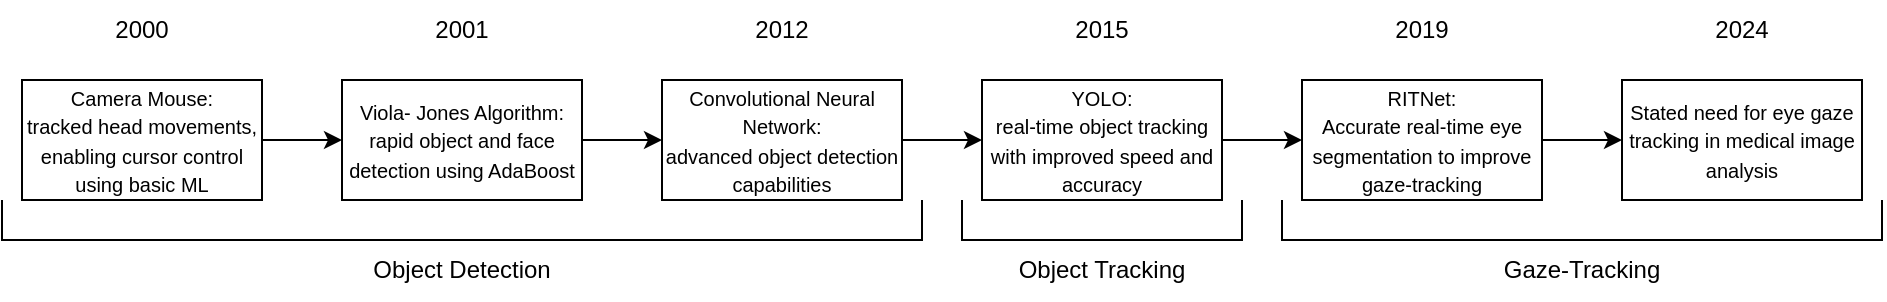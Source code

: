 <mxfile version="26.0.10">
  <diagram name="Page-1" id="5RGUawbXanR6ZBFZcBWX">
    <mxGraphModel dx="1434" dy="772" grid="1" gridSize="10" guides="1" tooltips="1" connect="1" arrows="1" fold="1" page="1" pageScale="1" pageWidth="850" pageHeight="1100" math="0" shadow="0">
      <root>
        <mxCell id="0" />
        <mxCell id="1" parent="0" />
        <mxCell id="L38EJWv5b2GfIxvudirP-3" value="" style="edgeStyle=orthogonalEdgeStyle;rounded=0;orthogonalLoop=1;jettySize=auto;html=1;" edge="1" parent="1" source="L38EJWv5b2GfIxvudirP-1" target="L38EJWv5b2GfIxvudirP-2">
          <mxGeometry relative="1" as="geometry" />
        </mxCell>
        <mxCell id="L38EJWv5b2GfIxvudirP-1" value="&lt;font style=&quot;font-size: 10px;&quot;&gt;Viola- Jones Algorithm:&lt;/font&gt;&lt;div&gt;&lt;font style=&quot;font-size: 10px;&quot;&gt;rapid object and face detection using AdaBoost&lt;/font&gt;&lt;/div&gt;" style="rounded=0;whiteSpace=wrap;html=1;" vertex="1" parent="1">
          <mxGeometry x="200" y="370" width="120" height="60" as="geometry" />
        </mxCell>
        <mxCell id="L38EJWv5b2GfIxvudirP-7" value="" style="edgeStyle=orthogonalEdgeStyle;rounded=0;orthogonalLoop=1;jettySize=auto;html=1;" edge="1" parent="1" source="L38EJWv5b2GfIxvudirP-2" target="L38EJWv5b2GfIxvudirP-6">
          <mxGeometry relative="1" as="geometry" />
        </mxCell>
        <mxCell id="L38EJWv5b2GfIxvudirP-2" value="&lt;font style=&quot;font-size: 10px;&quot;&gt;Convolutional Neural Network:&lt;/font&gt;&lt;div&gt;&lt;font style=&quot;font-size: 10px;&quot;&gt;advanced object detection capabilities&lt;/font&gt;&lt;/div&gt;" style="whiteSpace=wrap;html=1;rounded=0;" vertex="1" parent="1">
          <mxGeometry x="360" y="370" width="120" height="60" as="geometry" />
        </mxCell>
        <mxCell id="L38EJWv5b2GfIxvudirP-4" value="2001" style="text;html=1;align=center;verticalAlign=middle;whiteSpace=wrap;rounded=0;" vertex="1" parent="1">
          <mxGeometry x="230" y="330" width="60" height="30" as="geometry" />
        </mxCell>
        <mxCell id="L38EJWv5b2GfIxvudirP-5" value="2012" style="text;html=1;align=center;verticalAlign=middle;whiteSpace=wrap;rounded=0;" vertex="1" parent="1">
          <mxGeometry x="390" y="330" width="60" height="30" as="geometry" />
        </mxCell>
        <mxCell id="L38EJWv5b2GfIxvudirP-10" value="" style="edgeStyle=orthogonalEdgeStyle;rounded=0;orthogonalLoop=1;jettySize=auto;html=1;" edge="1" parent="1" source="L38EJWv5b2GfIxvudirP-6" target="L38EJWv5b2GfIxvudirP-9">
          <mxGeometry relative="1" as="geometry" />
        </mxCell>
        <mxCell id="L38EJWv5b2GfIxvudirP-6" value="&lt;font style=&quot;font-size: 10px;&quot;&gt;YOLO:&lt;/font&gt;&lt;div&gt;&lt;font style=&quot;font-size: 10px;&quot;&gt;real-time object tracking with improved speed and accuracy&lt;/font&gt;&lt;/div&gt;" style="whiteSpace=wrap;html=1;rounded=0;" vertex="1" parent="1">
          <mxGeometry x="520" y="370" width="120" height="60" as="geometry" />
        </mxCell>
        <mxCell id="L38EJWv5b2GfIxvudirP-8" value="2015" style="text;html=1;align=center;verticalAlign=middle;whiteSpace=wrap;rounded=0;" vertex="1" parent="1">
          <mxGeometry x="550" y="330" width="60" height="30" as="geometry" />
        </mxCell>
        <mxCell id="L38EJWv5b2GfIxvudirP-18" value="" style="edgeStyle=orthogonalEdgeStyle;rounded=0;orthogonalLoop=1;jettySize=auto;html=1;" edge="1" parent="1" source="L38EJWv5b2GfIxvudirP-9" target="L38EJWv5b2GfIxvudirP-17">
          <mxGeometry relative="1" as="geometry" />
        </mxCell>
        <mxCell id="L38EJWv5b2GfIxvudirP-9" value="&lt;font style=&quot;font-size: 10px;&quot;&gt;RITNet:&lt;/font&gt;&lt;div&gt;&lt;font style=&quot;font-size: 10px;&quot;&gt;Accurate real-time eye segmentation to improve gaze-tracking&lt;/font&gt;&lt;/div&gt;" style="whiteSpace=wrap;html=1;rounded=0;" vertex="1" parent="1">
          <mxGeometry x="680" y="370" width="120" height="60" as="geometry" />
        </mxCell>
        <mxCell id="L38EJWv5b2GfIxvudirP-11" value="2019" style="text;html=1;align=center;verticalAlign=middle;whiteSpace=wrap;rounded=0;" vertex="1" parent="1">
          <mxGeometry x="710" y="330" width="60" height="30" as="geometry" />
        </mxCell>
        <mxCell id="L38EJWv5b2GfIxvudirP-12" value="&lt;font style=&quot;font-size: 10px;&quot;&gt;Camera Mouse:&lt;/font&gt;&lt;div&gt;&lt;font style=&quot;font-size: 10px;&quot;&gt;tracked head movements, enabling cursor control using basic ML&lt;/font&gt;&lt;/div&gt;" style="whiteSpace=wrap;html=1;rounded=0;" vertex="1" parent="1">
          <mxGeometry x="40" y="370" width="120" height="60" as="geometry" />
        </mxCell>
        <mxCell id="L38EJWv5b2GfIxvudirP-14" value="" style="endArrow=classic;html=1;rounded=0;entryX=0;entryY=0.5;entryDx=0;entryDy=0;" edge="1" parent="1" target="L38EJWv5b2GfIxvudirP-1">
          <mxGeometry width="50" height="50" relative="1" as="geometry">
            <mxPoint x="160" y="400" as="sourcePoint" />
            <mxPoint x="210" y="350" as="targetPoint" />
          </mxGeometry>
        </mxCell>
        <mxCell id="L38EJWv5b2GfIxvudirP-15" value="2000" style="text;html=1;align=center;verticalAlign=middle;whiteSpace=wrap;rounded=0;" vertex="1" parent="1">
          <mxGeometry x="70" y="330" width="60" height="30" as="geometry" />
        </mxCell>
        <mxCell id="L38EJWv5b2GfIxvudirP-17" value="&lt;font style=&quot;font-size: 10px;&quot;&gt;Stated need for eye gaze tracking in medical image analysis&lt;/font&gt;" style="whiteSpace=wrap;html=1;rounded=0;" vertex="1" parent="1">
          <mxGeometry x="840" y="370" width="120" height="60" as="geometry" />
        </mxCell>
        <mxCell id="L38EJWv5b2GfIxvudirP-19" value="2024" style="text;html=1;align=center;verticalAlign=middle;whiteSpace=wrap;rounded=0;" vertex="1" parent="1">
          <mxGeometry x="870" y="330" width="60" height="30" as="geometry" />
        </mxCell>
        <mxCell id="L38EJWv5b2GfIxvudirP-21" value="" style="endArrow=none;html=1;rounded=0;" edge="1" parent="1">
          <mxGeometry width="50" height="50" relative="1" as="geometry">
            <mxPoint x="30" y="430" as="sourcePoint" />
            <mxPoint x="490" y="430" as="targetPoint" />
            <Array as="points">
              <mxPoint x="30" y="450" />
              <mxPoint x="490" y="450" />
            </Array>
          </mxGeometry>
        </mxCell>
        <mxCell id="L38EJWv5b2GfIxvudirP-22" value="Object Detection" style="text;html=1;align=center;verticalAlign=middle;whiteSpace=wrap;rounded=0;" vertex="1" parent="1">
          <mxGeometry x="195" y="450" width="130" height="30" as="geometry" />
        </mxCell>
        <mxCell id="L38EJWv5b2GfIxvudirP-23" value="" style="endArrow=none;html=1;rounded=0;" edge="1" parent="1">
          <mxGeometry width="50" height="50" relative="1" as="geometry">
            <mxPoint x="510" y="430" as="sourcePoint" />
            <mxPoint x="650" y="430" as="targetPoint" />
            <Array as="points">
              <mxPoint x="510" y="450" />
              <mxPoint x="650" y="450" />
            </Array>
          </mxGeometry>
        </mxCell>
        <mxCell id="L38EJWv5b2GfIxvudirP-24" value="Object Tracking" style="text;html=1;align=center;verticalAlign=middle;whiteSpace=wrap;rounded=0;" vertex="1" parent="1">
          <mxGeometry x="525" y="450" width="110" height="30" as="geometry" />
        </mxCell>
        <mxCell id="L38EJWv5b2GfIxvudirP-25" value="Gaze-Tracking" style="text;html=1;align=center;verticalAlign=middle;whiteSpace=wrap;rounded=0;" vertex="1" parent="1">
          <mxGeometry x="770" y="450" width="100" height="30" as="geometry" />
        </mxCell>
        <mxCell id="L38EJWv5b2GfIxvudirP-26" value="" style="endArrow=none;html=1;rounded=0;" edge="1" parent="1">
          <mxGeometry width="50" height="50" relative="1" as="geometry">
            <mxPoint x="670" y="430" as="sourcePoint" />
            <mxPoint x="970" y="430" as="targetPoint" />
            <Array as="points">
              <mxPoint x="670" y="450" />
              <mxPoint x="970" y="450" />
            </Array>
          </mxGeometry>
        </mxCell>
      </root>
    </mxGraphModel>
  </diagram>
</mxfile>
